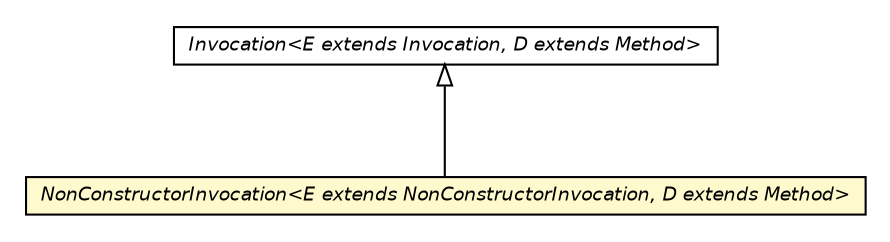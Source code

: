 #!/usr/local/bin/dot
#
# Class diagram 
# Generated by UMLGraph version 5.2 (http://www.umlgraph.org/)
#

digraph G {
	edge [fontname="Helvetica",fontsize=10,labelfontname="Helvetica",labelfontsize=10];
	node [fontname="Helvetica",fontsize=10,shape=plaintext];
	nodesep=0.25;
	ranksep=0.5;
	// chameleon.core.expression.NonConstructorInvocation<E extends chameleon.core.expression.NonConstructorInvocation, D extends chameleon.core.method.Method>
	c7370 [label=<<table title="chameleon.core.expression.NonConstructorInvocation" border="0" cellborder="1" cellspacing="0" cellpadding="2" port="p" bgcolor="lemonChiffon" href="./NonConstructorInvocation.html">
		<tr><td><table border="0" cellspacing="0" cellpadding="1">
<tr><td align="center" balign="center"><font face="Helvetica-Oblique"> NonConstructorInvocation&lt;E extends NonConstructorInvocation, D extends Method&gt; </font></td></tr>
		</table></td></tr>
		</table>>, fontname="Helvetica", fontcolor="black", fontsize=9.0];
	// chameleon.core.expression.Invocation<E extends chameleon.core.expression.Invocation, D extends chameleon.core.method.Method>
	c7375 [label=<<table title="chameleon.core.expression.Invocation" border="0" cellborder="1" cellspacing="0" cellpadding="2" port="p" href="./Invocation.html">
		<tr><td><table border="0" cellspacing="0" cellpadding="1">
<tr><td align="center" balign="center"><font face="Helvetica-Oblique"> Invocation&lt;E extends Invocation, D extends Method&gt; </font></td></tr>
		</table></td></tr>
		</table>>, fontname="Helvetica", fontcolor="black", fontsize=9.0];
	//chameleon.core.expression.NonConstructorInvocation<E extends chameleon.core.expression.NonConstructorInvocation, D extends chameleon.core.method.Method> extends chameleon.core.expression.Invocation<E, D>
	c7375:p -> c7370:p [dir=back,arrowtail=empty];
}

